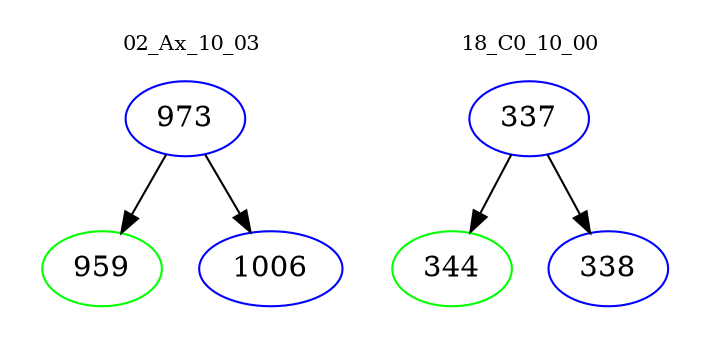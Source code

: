 digraph{
subgraph cluster_0 {
color = white
label = "02_Ax_10_03";
fontsize=10;
T0_973 [label="973", color="blue"]
T0_973 -> T0_959 [color="black"]
T0_959 [label="959", color="green"]
T0_973 -> T0_1006 [color="black"]
T0_1006 [label="1006", color="blue"]
}
subgraph cluster_1 {
color = white
label = "18_C0_10_00";
fontsize=10;
T1_337 [label="337", color="blue"]
T1_337 -> T1_344 [color="black"]
T1_344 [label="344", color="green"]
T1_337 -> T1_338 [color="black"]
T1_338 [label="338", color="blue"]
}
}
